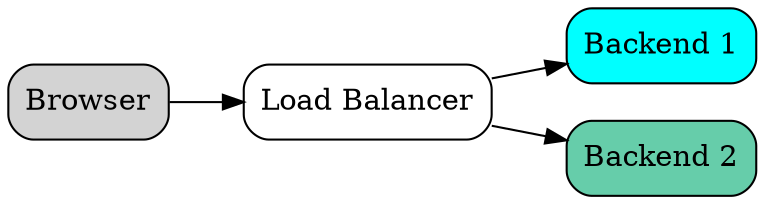 digraph R {
  rankdir=LR
  node [style="rounded,filled"]
  
  browser  [shape=box label="Browser"]
  balancer [shape=box label="Load Balancer" fillcolor="white"]
  node1    [shape=box label="Backend 1" fillcolor="aqua"]
  node2    [shape=box label="Backend 2" fillcolor="aquamarine3"]

  browser -> balancer
  balancer -> node1
  balancer -> node2
}
